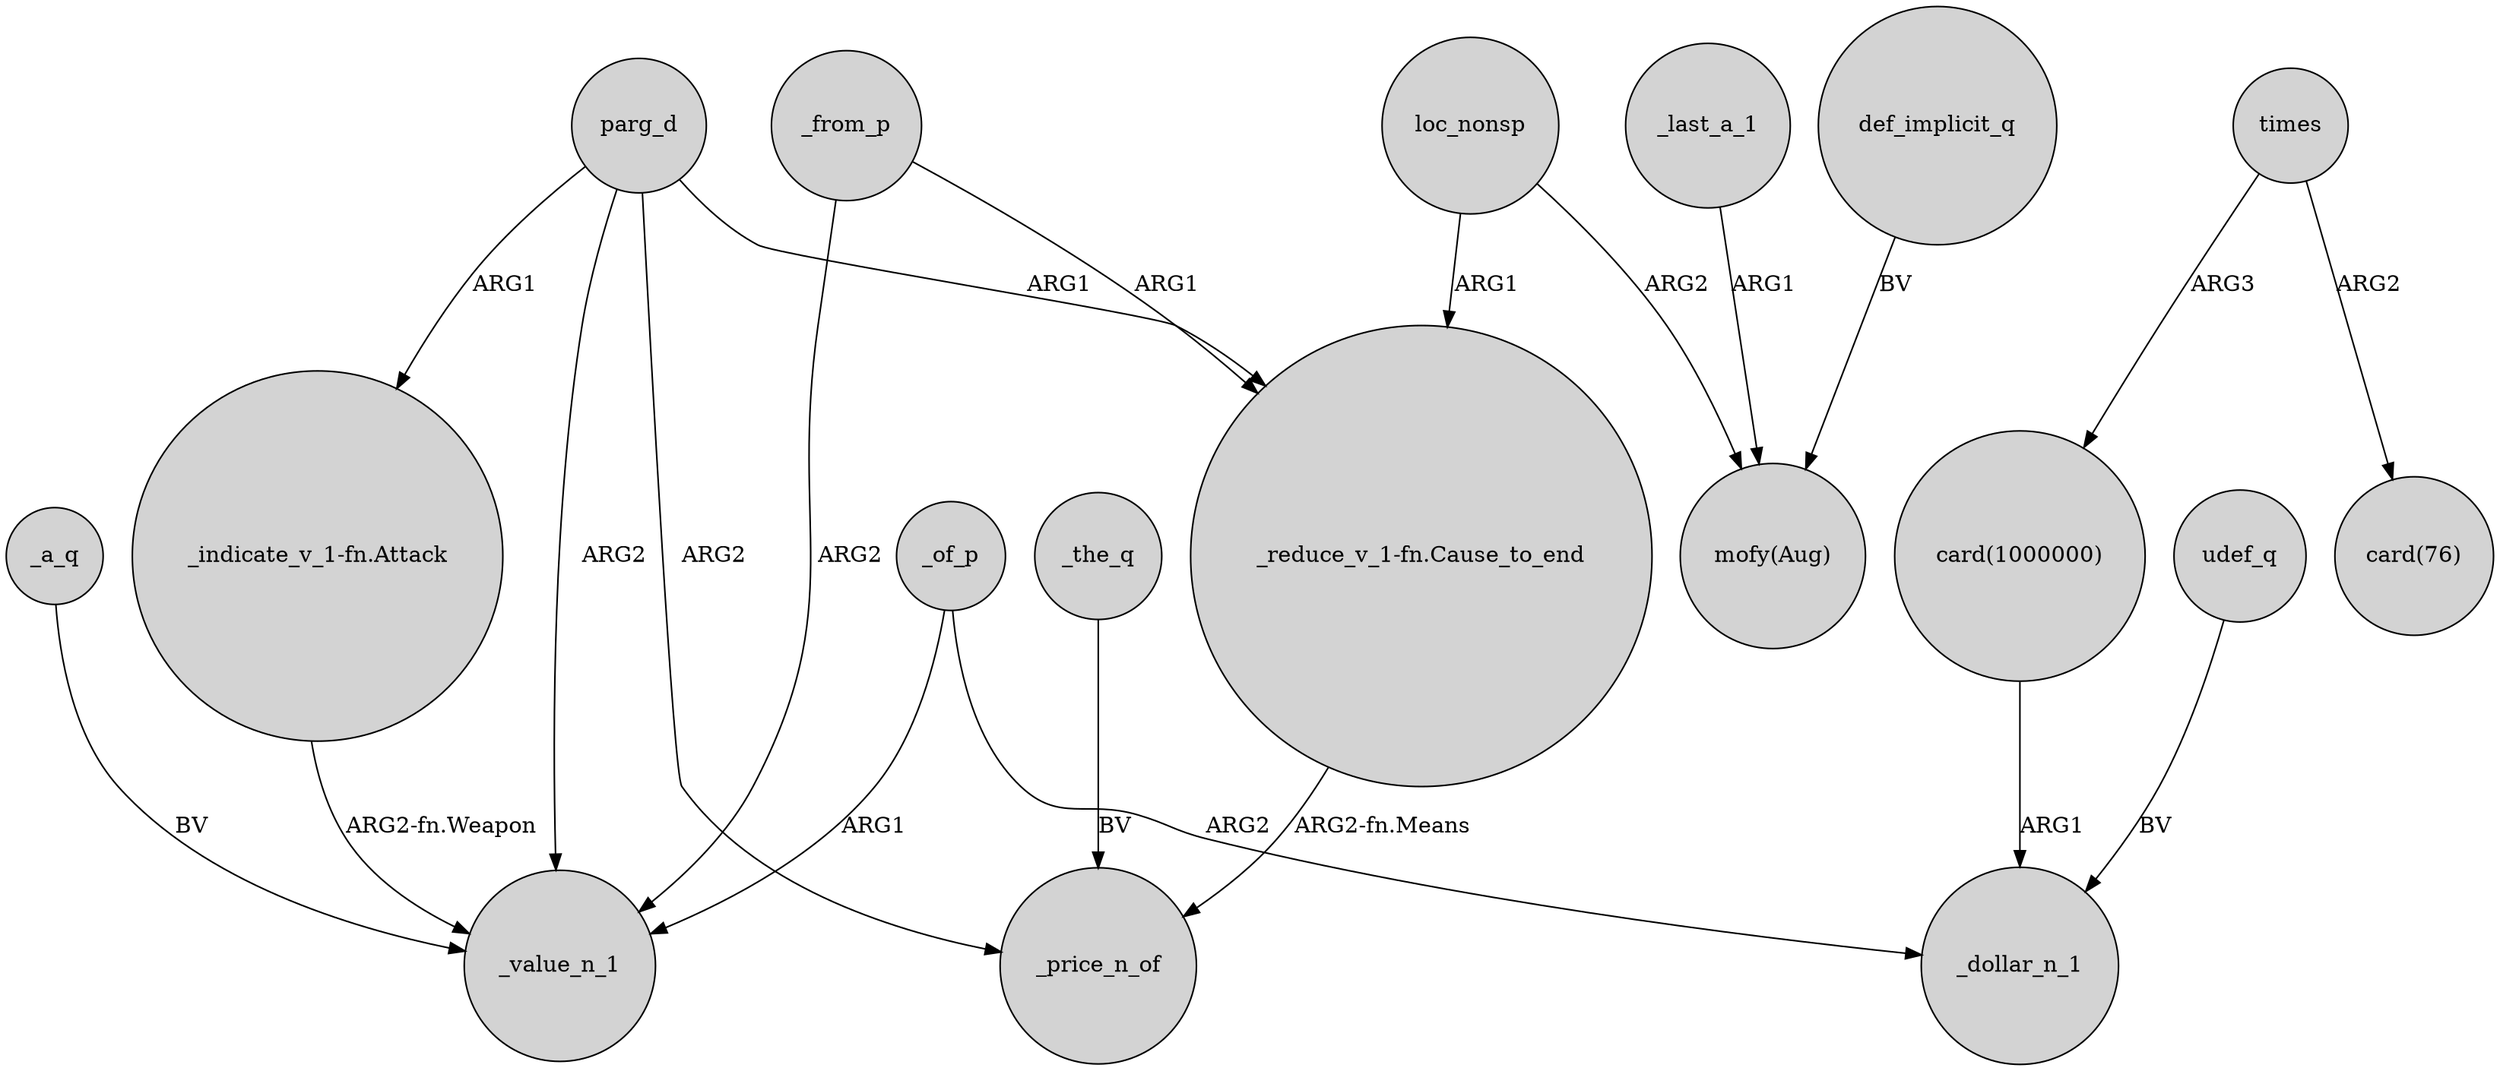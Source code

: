 digraph {
	node [shape=circle style=filled]
	parg_d -> _value_n_1 [label=ARG2]
	times -> "card(76)" [label=ARG2]
	"_indicate_v_1-fn.Attack" -> _value_n_1 [label="ARG2-fn.Weapon"]
	loc_nonsp -> "_reduce_v_1-fn.Cause_to_end" [label=ARG1]
	parg_d -> "_indicate_v_1-fn.Attack" [label=ARG1]
	"_reduce_v_1-fn.Cause_to_end" -> _price_n_of [label="ARG2-fn.Means"]
	times -> "card(1000000)" [label=ARG3]
	parg_d -> "_reduce_v_1-fn.Cause_to_end" [label=ARG1]
	_last_a_1 -> "mofy(Aug)" [label=ARG1]
	_a_q -> _value_n_1 [label=BV]
	_from_p -> "_reduce_v_1-fn.Cause_to_end" [label=ARG1]
	def_implicit_q -> "mofy(Aug)" [label=BV]
	udef_q -> _dollar_n_1 [label=BV]
	"card(1000000)" -> _dollar_n_1 [label=ARG1]
	_of_p -> _value_n_1 [label=ARG1]
	loc_nonsp -> "mofy(Aug)" [label=ARG2]
	parg_d -> _price_n_of [label=ARG2]
	_from_p -> _value_n_1 [label=ARG2]
	_of_p -> _dollar_n_1 [label=ARG2]
	_the_q -> _price_n_of [label=BV]
}

